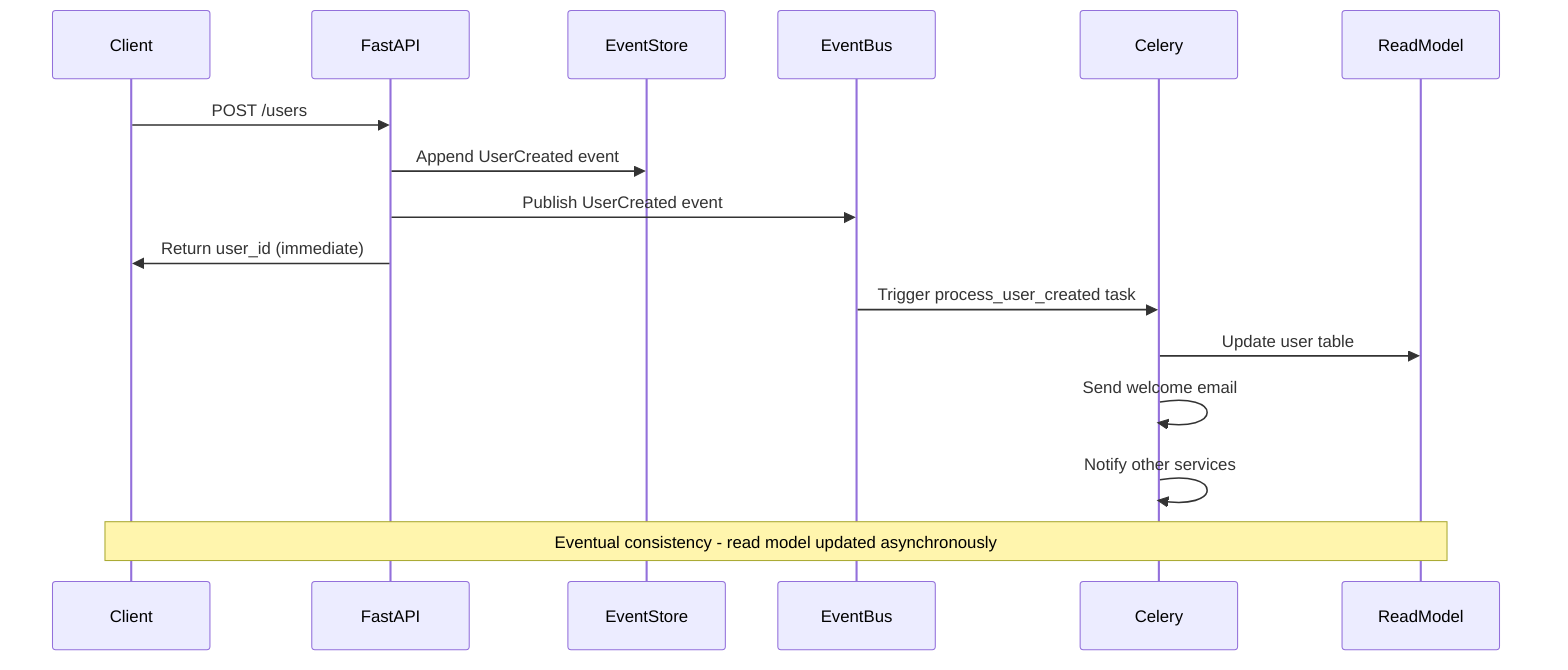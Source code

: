 sequenceDiagram
    participant Client
    participant FastAPI
    participant EventStore
    participant EventBus
    participant Celery
    participant ReadModel
    
    Client->>FastAPI: POST /users
    FastAPI->>EventStore: Append UserCreated event
    FastAPI->>EventBus: Publish UserCreated event
    FastAPI->>Client: Return user_id (immediate)
    
    EventBus->>Celery: Trigger process_user_created task
    Celery->>ReadModel: Update user table
    Celery->>Celery: Send welcome email
    Celery->>Celery: Notify other services
    
    Note over Client,ReadModel: Eventual consistency - read model updated asynchronously